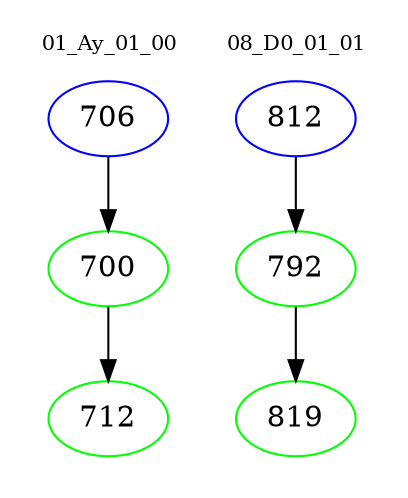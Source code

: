 digraph{
subgraph cluster_0 {
color = white
label = "01_Ay_01_00";
fontsize=10;
T0_706 [label="706", color="blue"]
T0_706 -> T0_700 [color="black"]
T0_700 [label="700", color="green"]
T0_700 -> T0_712 [color="black"]
T0_712 [label="712", color="green"]
}
subgraph cluster_1 {
color = white
label = "08_D0_01_01";
fontsize=10;
T1_812 [label="812", color="blue"]
T1_812 -> T1_792 [color="black"]
T1_792 [label="792", color="green"]
T1_792 -> T1_819 [color="black"]
T1_819 [label="819", color="green"]
}
}
